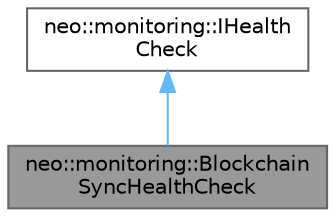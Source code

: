 digraph "neo::monitoring::BlockchainSyncHealthCheck"
{
 // LATEX_PDF_SIZE
  bgcolor="transparent";
  edge [fontname=Helvetica,fontsize=10,labelfontname=Helvetica,labelfontsize=10];
  node [fontname=Helvetica,fontsize=10,shape=box,height=0.2,width=0.4];
  Node1 [id="Node000001",label="neo::monitoring::Blockchain\lSyncHealthCheck",height=0.2,width=0.4,color="gray40", fillcolor="grey60", style="filled", fontcolor="black",tooltip="Blockchain sync health check."];
  Node2 -> Node1 [id="edge1_Node000001_Node000002",dir="back",color="steelblue1",style="solid",tooltip=" "];
  Node2 [id="Node000002",label="neo::monitoring::IHealth\lCheck",height=0.2,width=0.4,color="gray40", fillcolor="white", style="filled",URL="$classneo_1_1monitoring_1_1_i_health_check.html",tooltip="Health check interface."];
}
